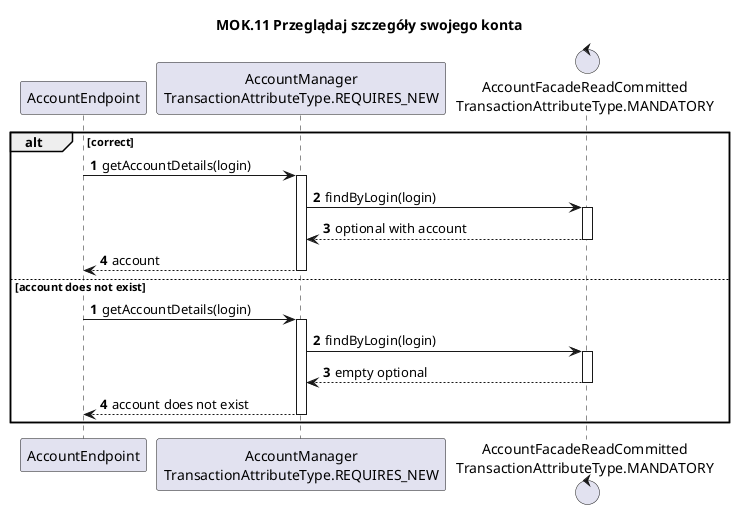 @startuml

autoactivate on
participant AccountEndpoint
participant "AccountManager\nTransactionAttributeType.REQUIRES_NEW" as AccountManager
control "AccountFacadeReadCommitted\nTransactionAttributeType.MANDATORY" as AccountFacade

title MOK.11 Przeglądaj szczegóły swojego konta

alt correct
autonumber
    AccountEndpoint -> AccountManager: getAccountDetails(login)
        AccountManager -> AccountFacade: findByLogin(login)
        return optional with account
    return account
else account does not exist
autonumber
    AccountEndpoint -> AccountManager: getAccountDetails(login)
        AccountManager -> AccountFacade: findByLogin(login)
        return empty optional
    return account does not exist
end
@enduml